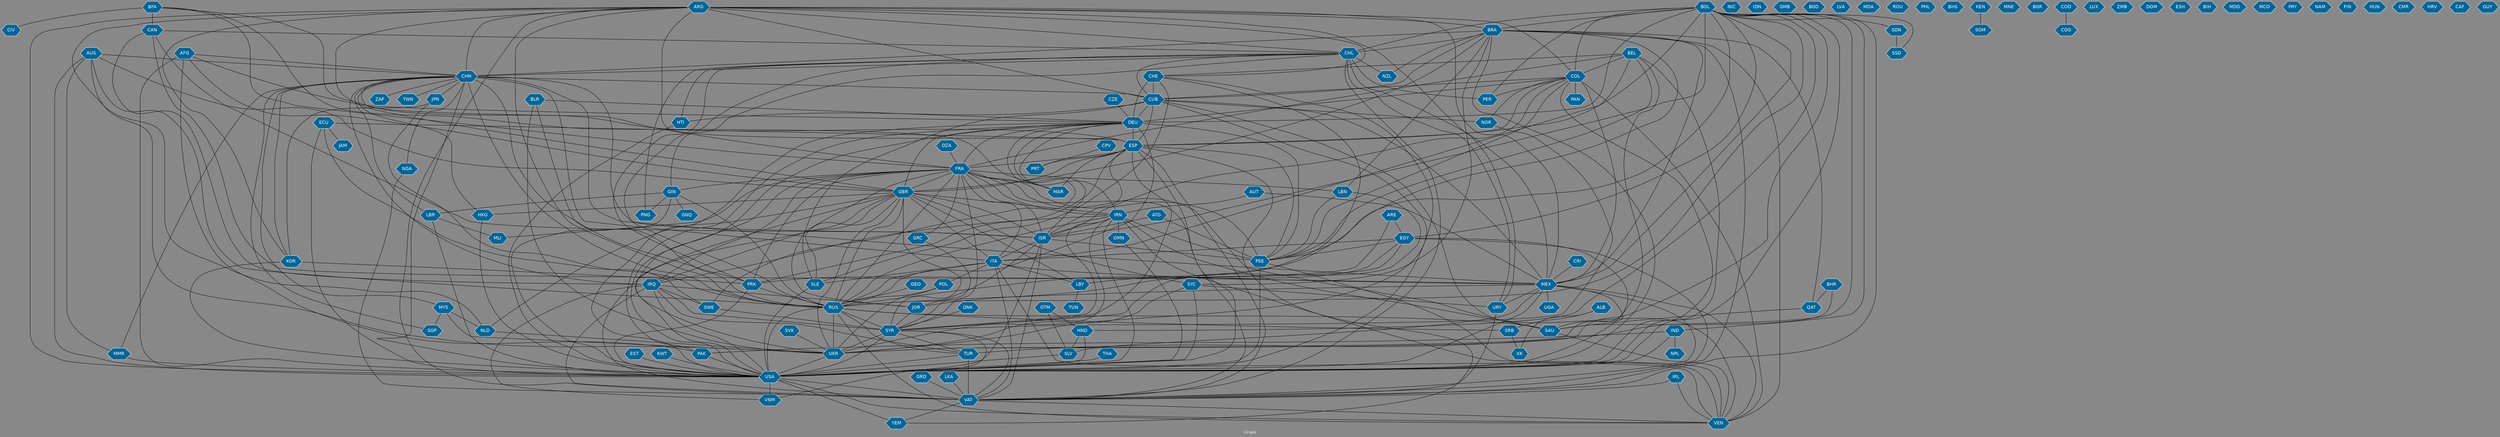 // Countries together in item graph
graph {
	graph [bgcolor="#888888" fontcolor=white fontsize=12 label="Graph" outputorder=edgesfirst overlap=prism]
	node [color=white fillcolor="#006699" fontcolor=white fontname=Helvetica shape=hexagon style=filled]
	edge [arrowhead=open color=black fontcolor=white fontname=Courier fontsize=12]
		COL [label=COL]
		USA [label=USA]
		SYR [label=SYR]
		AFG [label=AFG]
		PSE [label=PSE]
		DEU [label=DEU]
		BRA [label=BRA]
		MEX [label=MEX]
		IND [label=IND]
		PAK [label=PAK]
		ESP [label=ESP]
		CHL [label=CHL]
		CAN [label=CAN]
		KOR [label=KOR]
		BOL [label=BOL]
		VAT [label=VAT]
		NIC [label=NIC]
		XK [label=XK]
		HKG [label=HKG]
		ISR [label=ISR]
		ECU [label=ECU]
		FRA [label=FRA]
		IRN [label=IRN]
		IDN [label=IDN]
		EGY [label=EGY]
		GBR [label=GBR]
		IRQ [label=IRQ]
		NGA [label=NGA]
		RUS [label=RUS]
		UKR [label=UKR]
		TUR [label=TUR]
		HND [label=HND]
		SLV [label=SLV]
		BFA [label=BFA]
		GIN [label=GIN]
		PNG [label=PNG]
		ARG [label=ARG]
		QAT [label=QAT]
		VEN [label=VEN]
		GMB [label=GMB]
		CHN [label=CHN]
		SYC [label=SYC]
		ITA [label=ITA]
		SSD [label=SSD]
		SDN [label=SDN]
		SLE [label=SLE]
		URY [label=URY]
		DZA [label=DZA]
		TUN [label=TUN]
		BGD [label=BGD]
		NLD [label=NLD]
		JOR [label=JOR]
		LBN [label=LBN]
		MYS [label=MYS]
		MAR [label=MAR]
		CRI [label=CRI]
		CHE [label=CHE]
		PER [label=PER]
		JPN [label=JPN]
		PRT [label=PRT]
		LBR [label=LBR]
		GRC [label=GRC]
		LVA [label=LVA]
		MDA [label=MDA]
		ROU [label=ROU]
		AUT [label=AUT]
		CUB [label=CUB]
		PRK [label=PRK]
		AUS [label=AUS]
		PHL [label=PHL]
		BLR [label=BLR]
		SAU [label=SAU]
		BEL [label=BEL]
		BHS [label=BHS]
		KEN [label=KEN]
		ZAF [label=ZAF]
		IRL [label=IRL]
		NPL [label=NPL]
		SWE [label=SWE]
		LBY [label=LBY]
		YEM [label=YEM]
		GTM [label=GTM]
		THA [label=THA]
		HTI [label=HTI]
		GRD [label=GRD]
		MNE [label=MNE]
		BGR [label=BGR]
		COG [label=COG]
		PAN [label=PAN]
		SGP [label=SGP]
		LUX [label=LUX]
		ZMB [label=ZMB]
		NOR [label=NOR]
		BHR [label=BHR]
		DNK [label=DNK]
		COD [label=COD]
		DOM [label=DOM]
		MLI [label=MLI]
		UGA [label=UGA]
		TWN [label=TWN]
		ESH [label=ESH]
		MMR [label=MMR]
		OMN [label=OMN]
		LKA [label=LKA]
		GNQ [label=GNQ]
		POL [label=POL]
		BIH [label=BIH]
		MDG [label=MDG]
		VNM [label=VNM]
		CIV [label=CIV]
		MCO [label=MCO]
		PRY [label=PRY]
		EST [label=EST]
		NAM [label=NAM]
		CZE [label=CZE]
		FIN [label=FIN]
		GEO [label=GEO]
		SRB [label=SRB]
		HUN [label=HUN]
		ALB [label=ALB]
		CMR [label=CMR]
		SOM [label=SOM]
		SVK [label=SVK]
		ARE [label=ARE]
		HRV [label=HRV]
		KWT [label=KWT]
		CAF [label=CAF]
		ATG [label=ATG]
		NZL [label=NZL]
		GUY [label=GUY]
		JAM [label=JAM]
		CPV [label=CPV]
			HKG -- USA [weight=3]
			COL -- ESP [weight=5]
			GTM -- SLV [weight=2]
			ESP -- PSE [weight=10]
			BRA -- CUB [weight=2]
			ALB -- SRB [weight=1]
			SYR -- TUR [weight=4]
			GIN -- RUS [weight=1]
			CHN -- PRK [weight=1]
			SYR -- VAT [weight=1]
			AUT -- MEX [weight=1]
			USA -- VAT [weight=11]
			CHE -- RUS [weight=1]
			ECU -- SWE [weight=1]
			FRA -- IRN [weight=2]
			SYC -- USA [weight=7]
			ESP -- PRT [weight=1]
			EGY -- ITA [weight=1]
			DEU -- FRA [weight=3]
			ARG -- USA [weight=1]
			SAU -- VEN [weight=1]
			MEX -- URY [weight=10]
			CUB -- HTI [weight=1]
			GBR -- HKG [weight=3]
			DEU -- SWE [weight=1]
			BHR -- QAT [weight=1]
			USA -- YEM [weight=2]
			LBY -- TUN [weight=1]
			DEU -- PSE [weight=2]
			SLE -- USA [weight=5]
			IRL -- VAT [weight=1]
			CHN -- ZAF [weight=1]
			IRQ -- VNM [weight=1]
			BOL -- TUR [weight=4]
			FRA -- MAR [weight=1]
			JOR -- SYR [weight=1]
			CHN -- MMR [weight=1]
			KWT -- USA [weight=1]
			MEX -- UGA [weight=2]
			DEU -- GBR [weight=2]
			GBR -- IRQ [weight=1]
			ARG -- ESP [weight=5]
			CHN -- MEX [weight=11]
			BRA -- USA [weight=2]
			CHL -- CUB [weight=1]
			ESP -- GBR [weight=3]
			ARG -- VAT [weight=10]
			TUR -- VAT [weight=37]
			BOL -- HND [weight=1]
			CUB -- NOR [weight=1]
			IRN -- UKR [weight=2]
			BRA -- PRK [weight=1]
			SYR -- VNM [weight=1]
			LBN -- SYR [weight=1]
			CUB -- MEX [weight=1]
			DZA -- FRA [weight=3]
			IRN -- ISR [weight=8]
			ARG -- CUB [weight=2]
			CHE -- CUB [weight=9]
			LBR -- USA [weight=1]
			FRA -- JOR [weight=4]
			CHL -- URY [weight=2]
			ARG -- RUS [weight=1]
			CHN -- ISR [weight=1]
			FRA -- GRC [weight=1]
			BEL -- PSE [weight=1]
			CUB -- DEU [weight=1]
			SDN -- SSD [weight=4]
			CUB -- SLE [weight=6]
			ESP -- PRK [weight=1]
			POL -- RUS [weight=2]
			IRL -- VEN [weight=1]
			AUT -- IRN [weight=1]
			ARG -- URY [weight=4]
			FRA -- MLI [weight=1]
			GBR -- VAT [weight=2]
			BOL -- DEU [weight=1]
			PRK -- USA [weight=19]
			MEX -- VAT [weight=3]
			ARG -- CHN [weight=3]
			DEU -- ESP [weight=6]
			IRQ -- SWE [weight=1]
			BFA -- MAR [weight=1]
			COL -- PER [weight=2]
			BRA -- LBN [weight=2]
			COL -- PSE [weight=1]
			MEX -- VEN [weight=1]
			AFG -- DEU [weight=1]
			BOL -- SDN [weight=1]
			TUR -- USA [weight=2]
			PSE -- VEN [weight=3]
			CHL -- PER [weight=1]
			KOR -- PRK [weight=9]
			ISR -- ITA [weight=1]
			MEX -- SAU [weight=1]
			DEU -- RUS [weight=24]
			LBN -- PSE [weight=1]
			BRA -- VAT [weight=1]
			COL -- CUB [weight=2]
			KOR -- USA [weight=1]
			CHN -- USA [weight=39]
			BOL -- COL [weight=10]
			AUS -- USA [weight=2]
			COL -- DEU [weight=2]
			GRC -- SYR [weight=1]
			EGY -- PSE [weight=5]
			GRD -- VAT [weight=1]
			CHN -- IRQ [weight=1]
			IRN -- VEN [weight=1]
			ALB -- XK [weight=1]
			RUS -- SYR [weight=4]
			BLR -- RUS [weight=1]
			IND -- USA [weight=3]
			ARG -- COL [weight=2]
			GIN -- USA [weight=2]
			ATG -- PSE [weight=1]
			BOL -- UKR [weight=2]
			CHN -- TWN [weight=1]
			NOR -- SYR [weight=1]
			ARG -- NLD [weight=1]
			ISR -- VAT [weight=5]
			COL -- VEN [weight=5]
			GBR -- LBY [weight=3]
			SVK -- UKR [weight=1]
			THA -- USA [weight=2]
			CPV -- PRT [weight=1]
			NLD -- UKR [weight=5]
			GBR -- USA [weight=3]
			RUS -- TUR [weight=2]
			BLR -- UKR [weight=3]
			GBR -- SLE [weight=1]
			CHL -- CHN [weight=5]
			BRA -- NZL [weight=1]
			SYC -- UKR [weight=1]
			FRA -- SAU [weight=1]
			CHL -- GIN [weight=1]
			CHE -- DEU [weight=1]
			CAN -- MEX [weight=1]
			UKR -- USA [weight=11]
			CHL -- NZL [weight=1]
			PSE -- USA [weight=2]
			IRQ -- SYR [weight=18]
			ESP -- SYR [weight=1]
			ARG -- KOR [weight=1]
			CHN -- FRA [weight=1]
			BEL -- ITA [weight=3]
			ITA -- VEN [weight=1]
			ESP -- YEM [weight=1]
			DNK -- SYR [weight=1]
			SLV -- USA [weight=2]
			GBR -- RUS [weight=4]
			KEN -- SOM [weight=2]
			CHN -- ITA [weight=1]
			COL -- NOR [weight=1]
			MYS -- UKR [weight=6]
			COL -- MEX [weight=4]
			BOL -- VAT [weight=6]
			ARE -- LBY [weight=1]
			BOL -- MEX [weight=2]
			ESP -- VAT [weight=7]
			ECU -- JAM [weight=1]
			BOL -- USA [weight=4]
			BHR -- SAU [weight=1]
			CHL -- MEX [weight=14]
			FRA -- PRK [weight=1]
			GBR -- SYR [weight=5]
			AUS -- GBR [weight=1]
			CHN -- JPN [weight=4]
			IRN -- RUS [weight=7]
			FRA -- USA [weight=4]
			GIN -- PNG [weight=2]
			ISR -- PSE [weight=113]
			HND -- USA [weight=1]
			IND -- PAK [weight=7]
			USA -- VNM [weight=1]
			FRA -- GBR [weight=2]
			PAK -- USA [weight=1]
			COL -- ISR [weight=1]
			HTI -- USA [weight=1]
			CUB -- USA [weight=11]
			IRN -- IRQ [weight=1]
			ARG -- CHE [weight=1]
			SWE -- SYR [weight=1]
			CHL -- PNG [weight=1]
			EGY -- JOR [weight=1]
			MEX -- RUS [weight=5]
			OMN -- USA [weight=2]
			GBR -- ITA [weight=1]
			ESP -- FRA [weight=3]
			BRA -- CHL [weight=2]
			BRA -- QAT [weight=1]
			CHL -- PRK [weight=1]
			BEL -- COL [weight=1]
			ISR -- USA [weight=9]
			BEL -- USA [weight=1]
			CHN -- CUB [weight=1]
			CHE -- SLE [weight=2]
			BOL -- ISR [weight=4]
			ITA -- POL [weight=1]
			BFA -- FRA [weight=3]
			ARG -- CHL [weight=10]
			SYR -- UKR [weight=3]
			CHN -- SGP [weight=1]
			VAT -- VEN [weight=4]
			FRA -- SYR [weight=5]
			CRI -- MEX [weight=1]
			DEU -- IRN [weight=1]
			COL -- USA [weight=1]
			ECU -- ESP [weight=1]
			COL -- PAN [weight=1]
			CAN -- IRQ [weight=1]
			IRQ -- JOR [weight=2]
			MEX -- SLV [weight=1]
			RUS -- UKR [weight=113]
			MMR -- USA [weight=6]
			CHN -- MYS [weight=1]
			BRA -- MEX [weight=1]
			FRA -- RUS [weight=6]
			IRN -- USA [weight=21]
			FRA -- PSE [weight=12]
			BOL -- SSD [weight=1]
			GBR -- SYC [weight=1]
			SRB -- XK [weight=1]
			BOL -- PER [weight=1]
			ITA -- RUS [weight=3]
			IRN -- SAU [weight=1]
			NGA -- VAT [weight=2]
			BOL -- RUS [weight=1]
			BRA -- SYC [weight=1]
			CHN -- NGA [weight=2]
			CAN -- ISR [weight=1]
			FRA -- LBN [weight=1]
			EGY -- LBY [weight=1]
			ESP -- USA [weight=2]
			BRA -- CHN [weight=1]
			CHL -- RUS [weight=1]
			BLR -- DEU [weight=1]
			DEU -- PAK [weight=1]
			CHN -- KOR [weight=1]
			AUS -- MMR [weight=1]
			ITA -- MEX [weight=2]
			AFG -- USA [weight=12]
			BEL -- UKR [weight=1]
			QAT -- SAU [weight=1]
			DEU -- ISR [weight=1]
			GIN -- LBR [weight=2]
			GEO -- RUS [weight=2]
			IRN -- SYR [weight=2]
			CUB -- VEN [weight=1]
			MEX -- USA [weight=14]
			AUS -- UKR [weight=4]
			AUS -- CHN [weight=3]
			SYR -- USA [weight=17]
			DEU -- UKR [weight=18]
			EGY -- USA [weight=1]
			ISR -- JOR [weight=11]
			IRN -- PSE [weight=1]
			RUS -- VEN [weight=1]
			GBR -- IRN [weight=2]
			BOL -- BRA [weight=1]
			LBR -- MLI [weight=3]
			ARE -- EGY [weight=1]
			MYS -- NLD [weight=1]
			GBR -- ISR [weight=1]
			ITA -- LBY [weight=3]
			AFG -- CHN [weight=1]
			IRN -- OMN [weight=3]
			CHN -- LBR [weight=2]
			GIN -- GNQ [weight=1]
			IRQ -- USA [weight=15]
			BEL -- CHE [weight=1]
			ESP -- ISR [weight=4]
			IRQ -- TUR [weight=2]
			ARG -- BRA [weight=2]
			HND -- SLV [weight=2]
			FRA -- IRQ [weight=3]
			JPN -- KOR [weight=1]
			BFA -- CIV [weight=5]
			BOL -- IND [weight=1]
			GTM -- HND [weight=2]
			ARG -- GBR [weight=5]
			GBR -- NLD [weight=3]
			ECU -- USA [weight=1]
			AFG -- GBR [weight=1]
			LKA -- VAT [weight=1]
			MYS -- SGP [weight=1]
			CHL -- VAT [weight=6]
			GBR -- UKR [weight=1]
			CZE -- DEU [weight=2]
			EST -- USA [weight=1]
			AUS -- RUS [weight=7]
			URY -- VAT [weight=2]
			CHN -- RUS [weight=19]
			ARG -- MEX [weight=7]
			RUS -- USA [weight=31]
			CHE -- UKR [weight=2]
			JPN -- RUS [weight=1]
			DEU -- USA [weight=1]
			RUS -- SRB [weight=1]
			USA -- VEN [weight=2]
			FRA -- ITA [weight=2]
			RUS -- SAU [weight=1]
			BOL -- PSE [weight=2]
			SYC -- URY [weight=1]
			BRA -- VEN [weight=4]
			BFA -- ESP [weight=1]
			ESP -- MAR [weight=1]
			POL -- UKR [weight=1]
			BOL -- CHL [weight=15]
			FRA -- VAT [weight=1]
			CHL -- HTI [weight=1]
			FRA -- ISR [weight=4]
			ITA -- SLE [weight=4]
			COD -- COG [weight=6]
			BOL -- EGY [weight=1]
			PRK -- RUS [weight=4]
			EGY -- VAT [weight=3]
			BOL -- ESP [weight=1]
			ITA -- VAT [weight=4]
			BEL -- FRA [weight=2]
			IRQ -- VAT [weight=1]
			AFG -- PAK [weight=1]
			FRA -- GIN [weight=3]
			BRA -- GBR [weight=1]
			IND -- NPL [weight=1]
			VAT -- YEM [weight=1]
			CAN -- CHL [weight=2]
			CUB -- ESP [weight=8]
			BFA -- CAN [weight=1]
			CHN -- HKG [weight=6]
			ATG -- ISR [weight=1]
}